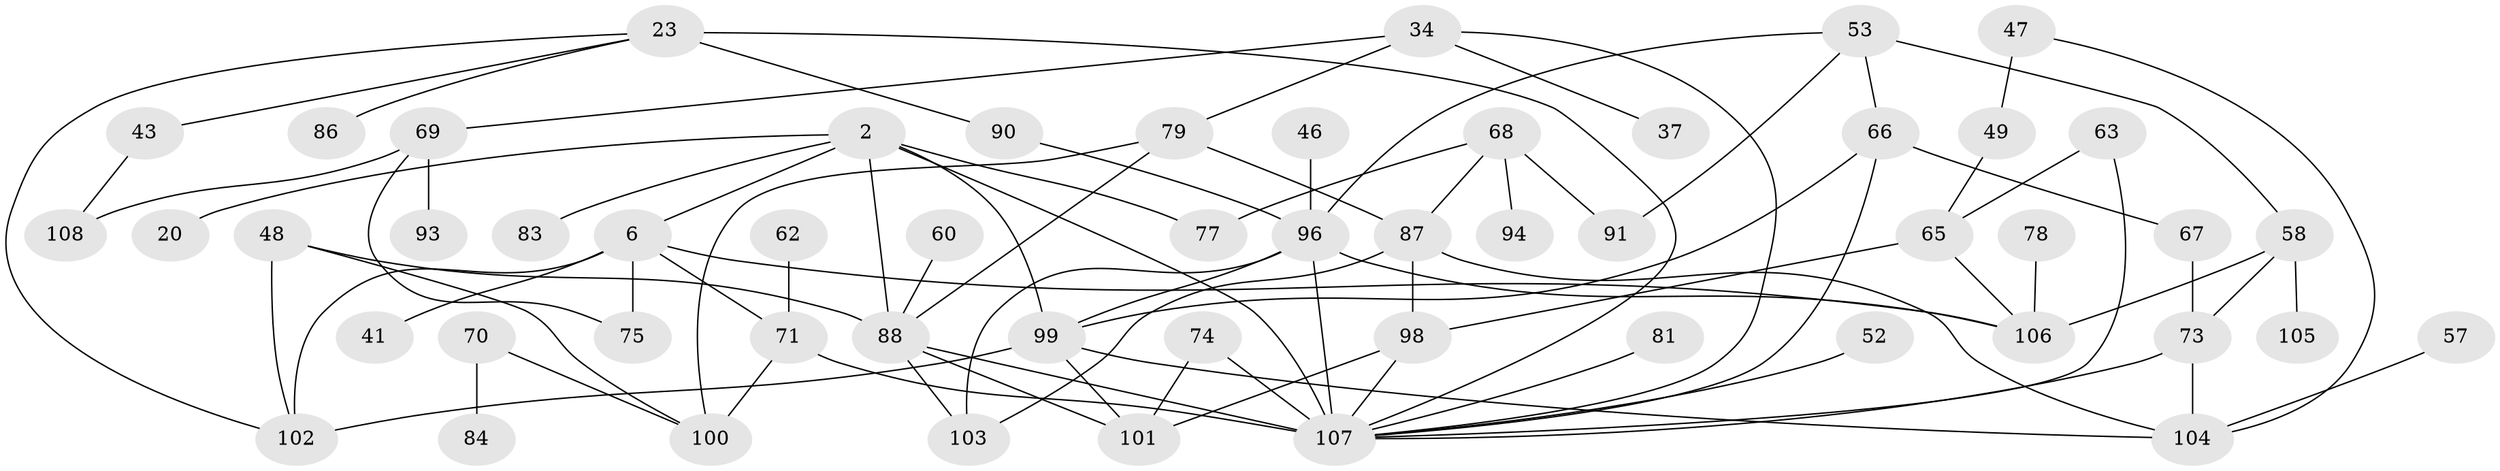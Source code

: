 // original degree distribution, {8: 0.018518518518518517, 12: 0.009259259259259259, 7: 0.009259259259259259, 2: 0.25925925925925924, 3: 0.2222222222222222, 5: 0.07407407407407407, 4: 0.16666666666666666, 1: 0.21296296296296297, 6: 0.027777777777777776}
// Generated by graph-tools (version 1.1) at 2025/41/03/09/25 04:41:35]
// undirected, 54 vertices, 84 edges
graph export_dot {
graph [start="1"]
  node [color=gray90,style=filled];
  2;
  6 [super="+3"];
  20;
  23;
  34;
  37;
  41;
  43;
  46;
  47;
  48;
  49;
  52;
  53;
  57;
  58;
  60;
  62;
  63;
  65;
  66;
  67;
  68 [super="+45"];
  69;
  70;
  71 [super="+15+50"];
  73 [super="+10"];
  74;
  75;
  77 [super="+19"];
  78;
  79;
  81 [super="+28"];
  83;
  84;
  86;
  87 [super="+42"];
  88 [super="+7+51+82"];
  90 [super="+39"];
  91;
  93;
  94;
  96 [super="+4+29"];
  98 [super="+59+55+61"];
  99 [super="+95"];
  100 [super="+56"];
  101 [super="+25+54"];
  102 [super="+80+85"];
  103 [super="+30"];
  104 [super="+38+16"];
  105;
  106 [super="+5+18+35"];
  107 [super="+76+97+72+89"];
  108;
  2 -- 20;
  2 -- 83;
  2 -- 88 [weight=3];
  2 -- 6 [weight=2];
  2 -- 77;
  2 -- 99;
  2 -- 107 [weight=3];
  6 -- 41;
  6 -- 75;
  6 -- 71;
  6 -- 106;
  6 -- 102 [weight=2];
  23 -- 43;
  23 -- 86;
  23 -- 102;
  23 -- 90;
  23 -- 107 [weight=2];
  34 -- 37;
  34 -- 69;
  34 -- 79;
  34 -- 107;
  43 -- 108;
  46 -- 96;
  47 -- 49;
  47 -- 104;
  48 -- 88;
  48 -- 100;
  48 -- 102;
  49 -- 65;
  52 -- 107;
  53 -- 58;
  53 -- 91;
  53 -- 66;
  53 -- 96;
  57 -- 104;
  58 -- 73;
  58 -- 105;
  58 -- 106;
  60 -- 88;
  62 -- 71;
  63 -- 65;
  63 -- 107;
  65 -- 106;
  65 -- 98;
  66 -- 67;
  66 -- 99;
  66 -- 107;
  67 -- 73;
  68 -- 87;
  68 -- 91;
  68 -- 77;
  68 -- 94;
  69 -- 75;
  69 -- 93;
  69 -- 108;
  70 -- 84;
  70 -- 100;
  71 -- 100 [weight=2];
  71 -- 107 [weight=3];
  73 -- 104 [weight=2];
  73 -- 107 [weight=2];
  74 -- 101;
  74 -- 107;
  78 -- 106;
  79 -- 88;
  79 -- 100;
  79 -- 87;
  81 -- 107;
  87 -- 103;
  87 -- 104;
  87 -- 98;
  88 -- 101;
  88 -- 107 [weight=4];
  88 -- 103;
  90 -- 96;
  96 -- 103;
  96 -- 106;
  96 -- 107 [weight=5];
  96 -- 99;
  98 -- 101;
  98 -- 107;
  99 -- 104 [weight=2];
  99 -- 101;
  99 -- 102;
}
